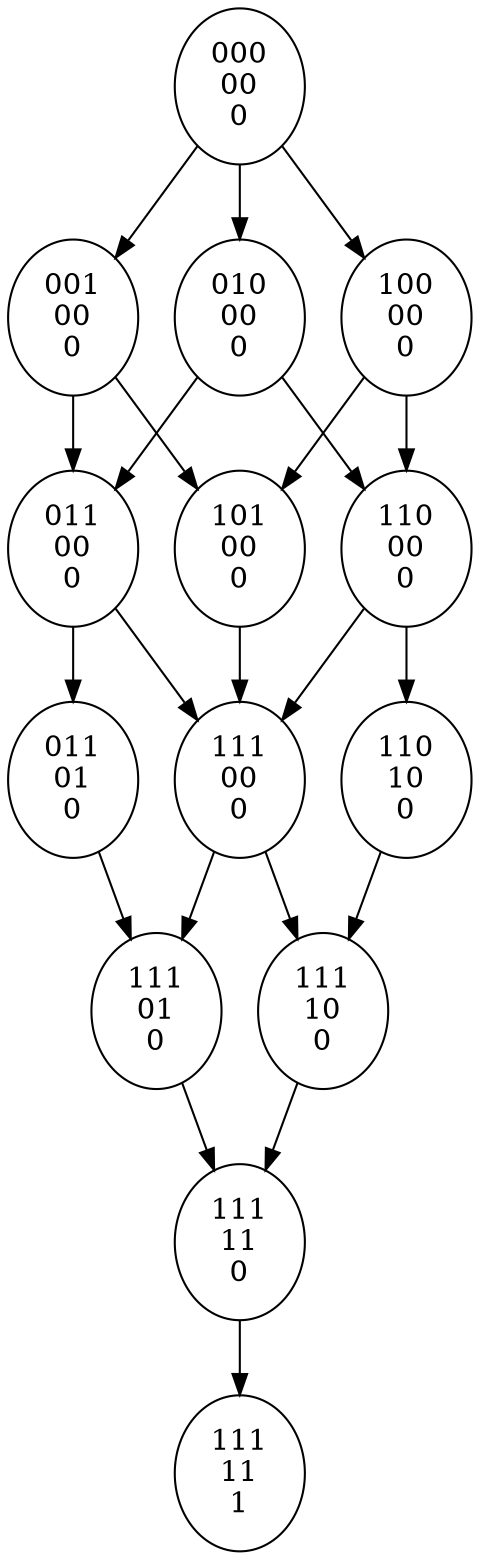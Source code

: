 digraph {
"000\n00\n0" -> "001\n00\n0";
"000\n00\n0" -> "010\n00\n0";
"000\n00\n0" -> "100\n00\n0";
"001\n00\n0" -> "011\n00\n0";
"001\n00\n0" -> "101\n00\n0";
"010\n00\n0" -> "011\n00\n0";
"010\n00\n0" -> "110\n00\n0";
"011\n00\n0" -> "011\n01\n0";
"011\n00\n0" -> "111\n00\n0";
"011\n01\n0" -> "111\n01\n0";
"100\n00\n0" -> "101\n00\n0";
"100\n00\n0" -> "110\n00\n0";
"101\n00\n0" -> "111\n00\n0";
"110\n00\n0" -> "110\n10\n0";
"110\n00\n0" -> "111\n00\n0";
"110\n10\n0" -> "111\n10\n0";
"111\n00\n0" -> "111\n01\n0";
"111\n00\n0" -> "111\n10\n0";
"111\n01\n0" -> "111\n11\n0";
"111\n10\n0" -> "111\n11\n0";
"111\n11\n0" -> "111\n11\n1";
}